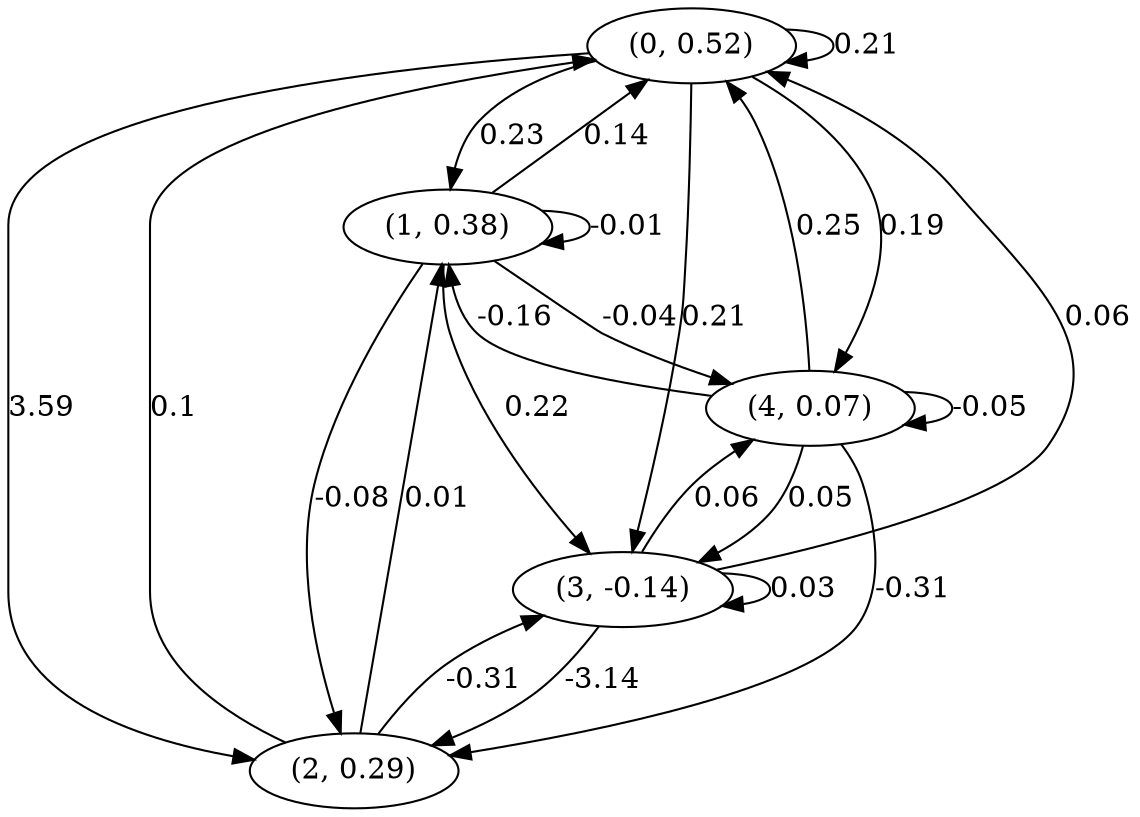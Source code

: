 digraph {
    0 [ label = "(0, 0.52)" ]
    1 [ label = "(1, 0.38)" ]
    2 [ label = "(2, 0.29)" ]
    3 [ label = "(3, -0.14)" ]
    4 [ label = "(4, 0.07)" ]
    0 -> 0 [ label = "0.21" ]
    1 -> 1 [ label = "-0.01" ]
    3 -> 3 [ label = "0.03" ]
    4 -> 4 [ label = "-0.05" ]
    1 -> 0 [ label = "0.14" ]
    2 -> 0 [ label = "0.1" ]
    3 -> 0 [ label = "0.06" ]
    4 -> 0 [ label = "0.25" ]
    0 -> 1 [ label = "0.23" ]
    2 -> 1 [ label = "0.01" ]
    4 -> 1 [ label = "-0.16" ]
    0 -> 2 [ label = "3.59" ]
    1 -> 2 [ label = "-0.08" ]
    3 -> 2 [ label = "-3.14" ]
    4 -> 2 [ label = "-0.31" ]
    0 -> 3 [ label = "0.21" ]
    1 -> 3 [ label = "0.22" ]
    2 -> 3 [ label = "-0.31" ]
    4 -> 3 [ label = "0.05" ]
    0 -> 4 [ label = "0.19" ]
    1 -> 4 [ label = "-0.04" ]
    3 -> 4 [ label = "0.06" ]
}

